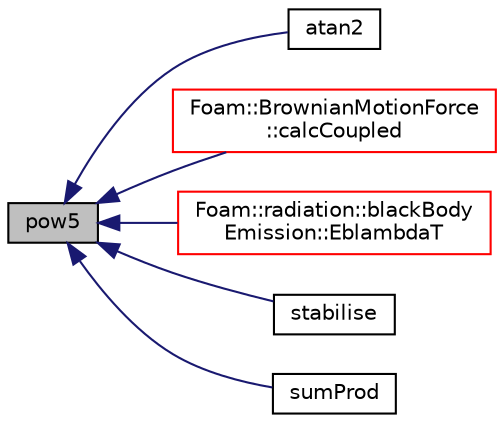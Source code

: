 digraph "pow5"
{
  bgcolor="transparent";
  edge [fontname="Helvetica",fontsize="10",labelfontname="Helvetica",labelfontsize="10"];
  node [fontname="Helvetica",fontsize="10",shape=record];
  rankdir="LR";
  Node1 [label="pow5",height=0.2,width=0.4,color="black", fillcolor="grey75", style="filled", fontcolor="black"];
  Node1 -> Node2 [dir="back",color="midnightblue",fontsize="10",style="solid",fontname="Helvetica"];
  Node2 [label="atan2",height=0.2,width=0.4,color="black",URL="$a10909.html#ac4f658d3f23292db85ec6b618e5976e0"];
  Node1 -> Node3 [dir="back",color="midnightblue",fontsize="10",style="solid",fontname="Helvetica"];
  Node3 [label="Foam::BrownianMotionForce\l::calcCoupled",height=0.2,width=0.4,color="red",URL="$a00161.html#ab75663629d97d97cca393a26248907c5",tooltip="Calculate the coupled force. "];
  Node1 -> Node4 [dir="back",color="midnightblue",fontsize="10",style="solid",fontname="Helvetica"];
  Node4 [label="Foam::radiation::blackBody\lEmission::EblambdaT",height=0.2,width=0.4,color="red",URL="$a00132.html#aa5cedda310ac34afe7126ce5e61bf507",tooltip="Spectral emission for the black body at T and lambda. "];
  Node1 -> Node5 [dir="back",color="midnightblue",fontsize="10",style="solid",fontname="Helvetica"];
  Node5 [label="stabilise",height=0.2,width=0.4,color="black",URL="$a10909.html#a5256ed0d7ec24b1876ba90c6ff1f8727"];
  Node1 -> Node6 [dir="back",color="midnightblue",fontsize="10",style="solid",fontname="Helvetica"];
  Node6 [label="sumProd",height=0.2,width=0.4,color="black",URL="$a10909.html#a5b480f6156c25bef4de87d86094e87ea"];
}
